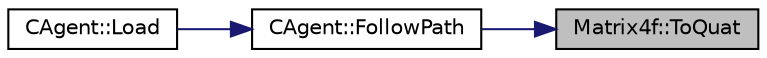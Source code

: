 digraph "Matrix4f::ToQuat"
{
 // LATEX_PDF_SIZE
  edge [fontname="Helvetica",fontsize="10",labelfontname="Helvetica",labelfontsize="10"];
  node [fontname="Helvetica",fontsize="10",shape=record];
  rankdir="RL";
  Node104 [label="Matrix4f::ToQuat",height=0.2,width=0.4,color="black", fillcolor="grey75", style="filled", fontcolor="black",tooltip=" "];
  Node104 -> Node105 [dir="back",color="midnightblue",fontsize="10",style="solid",fontname="Helvetica"];
  Node105 [label="CAgent::FollowPath",height=0.2,width=0.4,color="black", fillcolor="white", style="filled",URL="$class_c_agent.html#a8e57afd96aac88101d9f75d3d1d79951",tooltip="make the Agent follow a precalculated path"];
  Node105 -> Node106 [dir="back",color="midnightblue",fontsize="10",style="solid",fontname="Helvetica"];
  Node106 [label="CAgent::Load",height=0.2,width=0.4,color="black", fillcolor="white", style="filled",URL="$class_c_agent.html#a744b88d9b408c11bb3406acb6717ddb0",tooltip="loads the component from saved state"];
}
